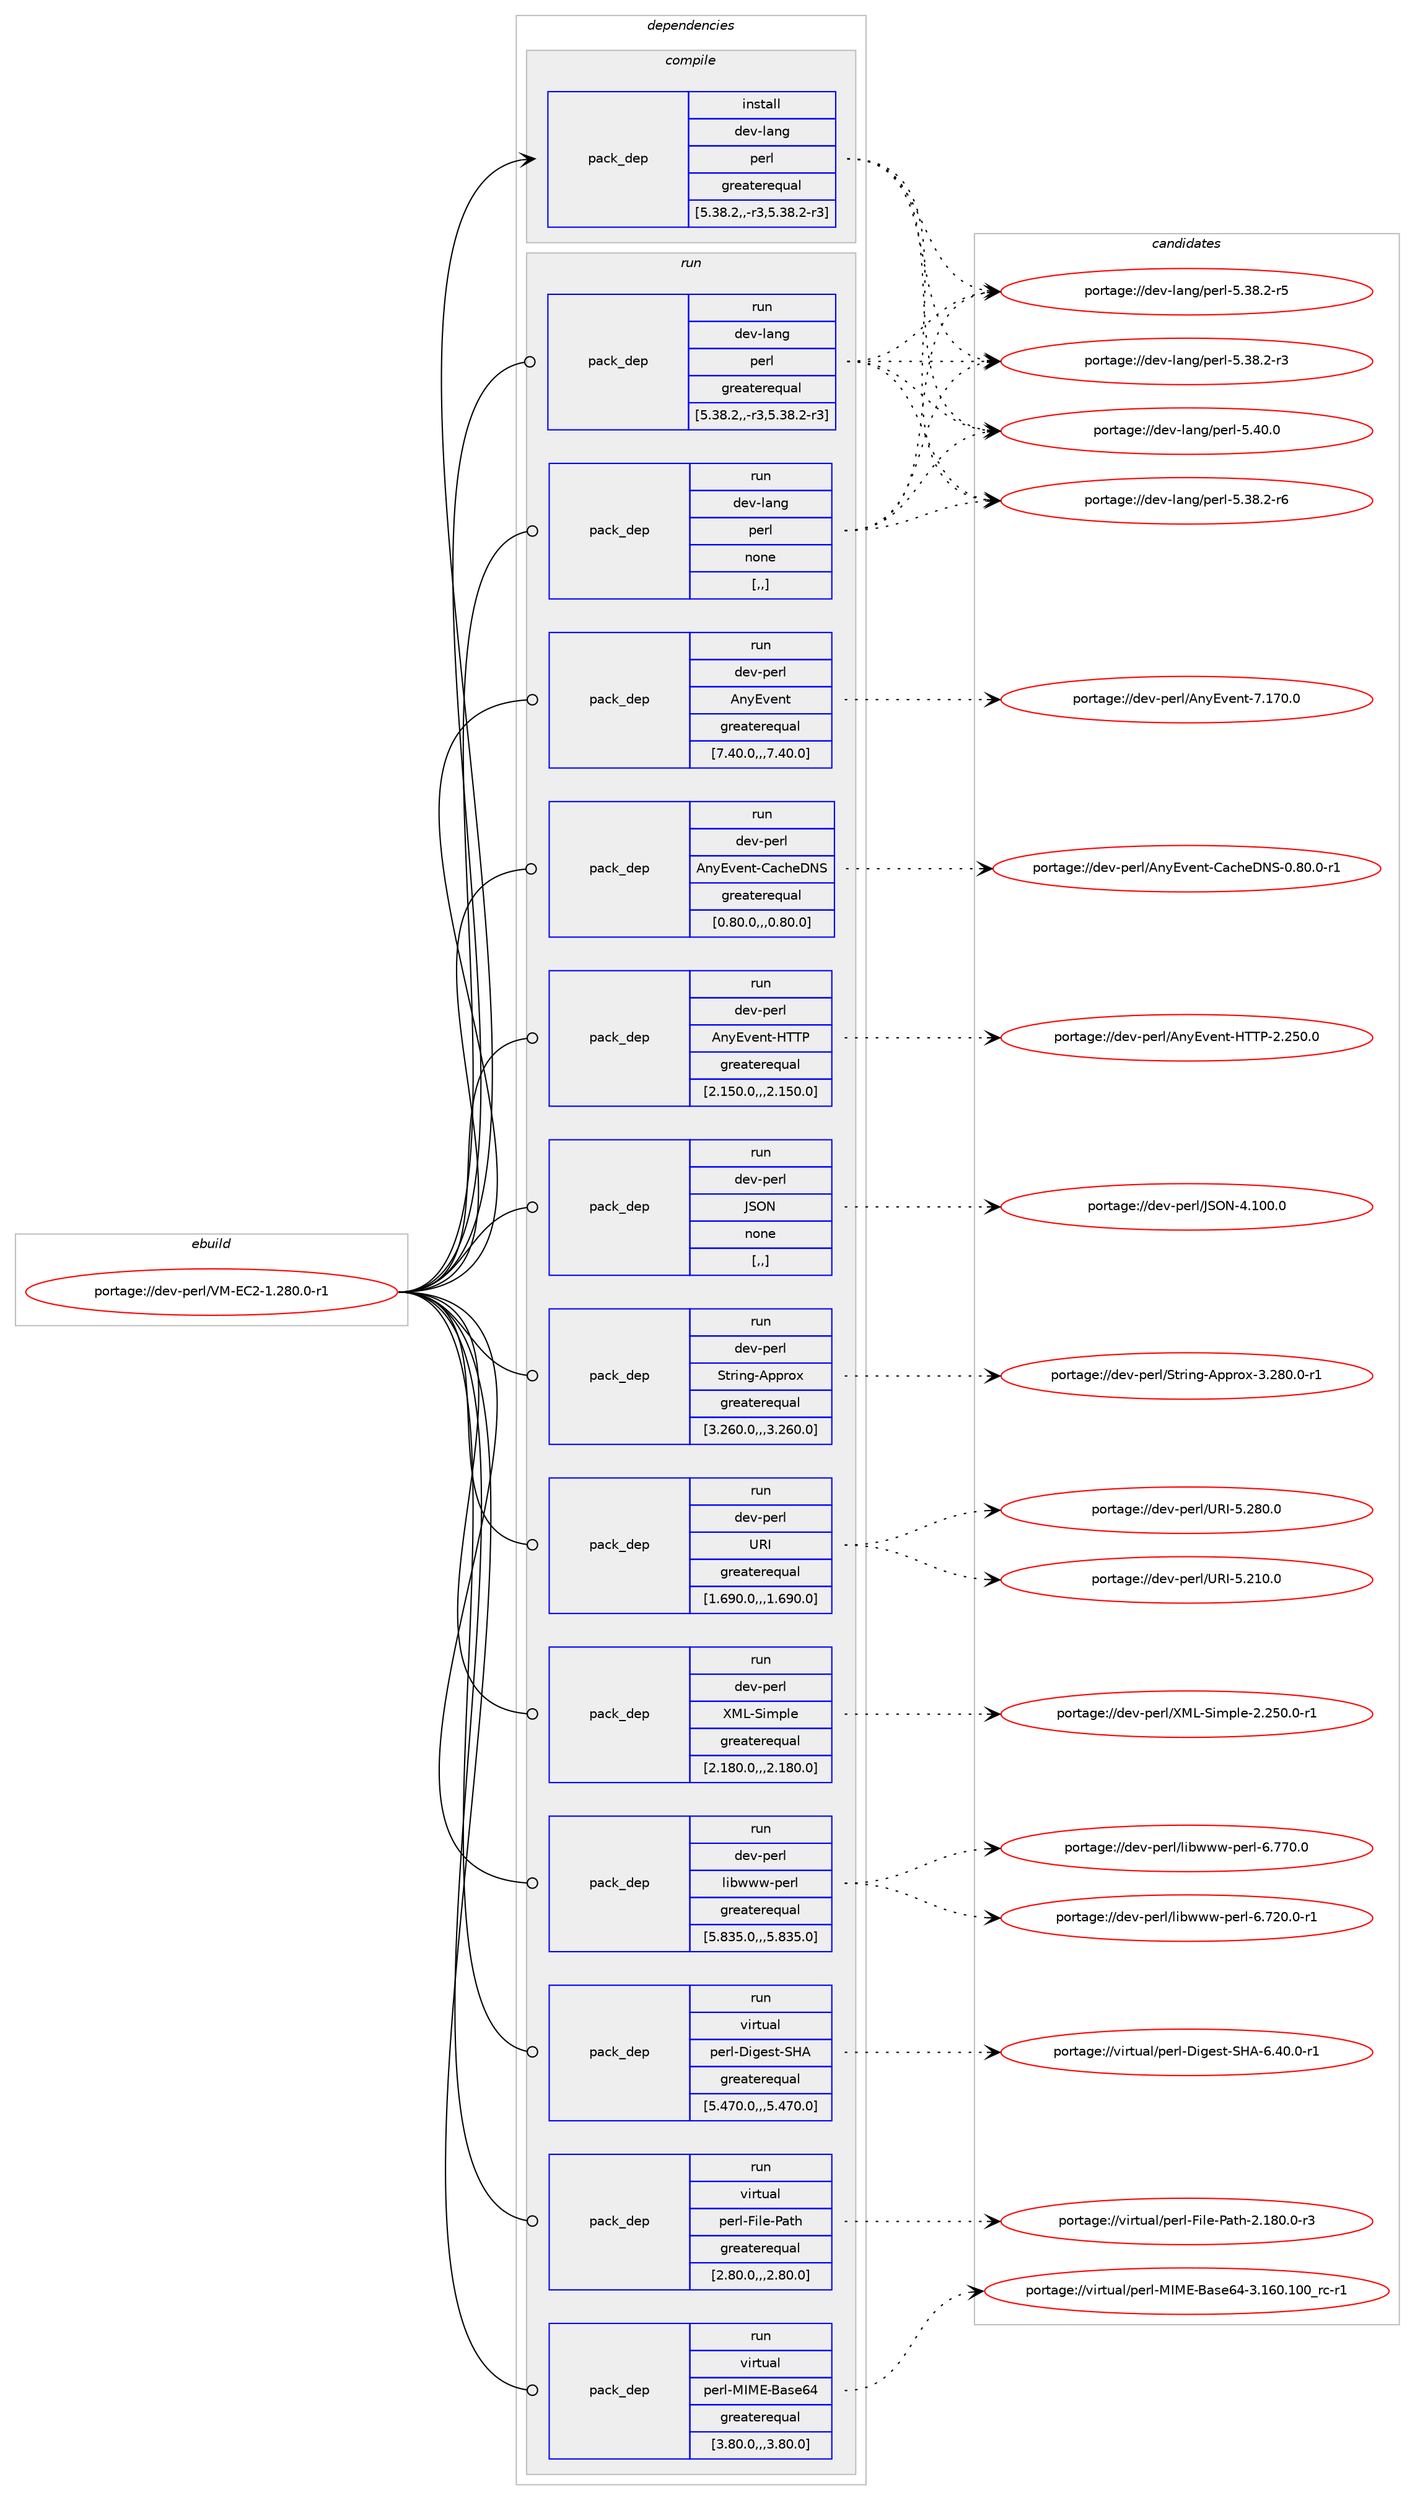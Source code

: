 digraph prolog {

# *************
# Graph options
# *************

newrank=true;
concentrate=true;
compound=true;
graph [rankdir=LR,fontname=Helvetica,fontsize=10,ranksep=1.5];#, ranksep=2.5, nodesep=0.2];
edge  [arrowhead=vee];
node  [fontname=Helvetica,fontsize=10];

# **********
# The ebuild
# **********

subgraph cluster_leftcol {
color=gray;
label=<<i>ebuild</i>>;
id [label="portage://dev-perl/VM-EC2-1.280.0-r1", color=red, width=4, href="../dev-perl/VM-EC2-1.280.0-r1.svg"];
}

# ****************
# The dependencies
# ****************

subgraph cluster_midcol {
color=gray;
label=<<i>dependencies</i>>;
subgraph cluster_compile {
fillcolor="#eeeeee";
style=filled;
label=<<i>compile</i>>;
subgraph pack107427 {
dependency138754 [label=<<TABLE BORDER="0" CELLBORDER="1" CELLSPACING="0" CELLPADDING="4" WIDTH="220"><TR><TD ROWSPAN="6" CELLPADDING="30">pack_dep</TD></TR><TR><TD WIDTH="110">install</TD></TR><TR><TD>dev-lang</TD></TR><TR><TD>perl</TD></TR><TR><TD>greaterequal</TD></TR><TR><TD>[5.38.2,,-r3,5.38.2-r3]</TD></TR></TABLE>>, shape=none, color=blue];
}
id:e -> dependency138754:w [weight=20,style="solid",arrowhead="vee"];
}
subgraph cluster_compileandrun {
fillcolor="#eeeeee";
style=filled;
label=<<i>compile and run</i>>;
}
subgraph cluster_run {
fillcolor="#eeeeee";
style=filled;
label=<<i>run</i>>;
subgraph pack107428 {
dependency138755 [label=<<TABLE BORDER="0" CELLBORDER="1" CELLSPACING="0" CELLPADDING="4" WIDTH="220"><TR><TD ROWSPAN="6" CELLPADDING="30">pack_dep</TD></TR><TR><TD WIDTH="110">run</TD></TR><TR><TD>dev-lang</TD></TR><TR><TD>perl</TD></TR><TR><TD>greaterequal</TD></TR><TR><TD>[5.38.2,,-r3,5.38.2-r3]</TD></TR></TABLE>>, shape=none, color=blue];
}
id:e -> dependency138755:w [weight=20,style="solid",arrowhead="odot"];
subgraph pack107429 {
dependency138756 [label=<<TABLE BORDER="0" CELLBORDER="1" CELLSPACING="0" CELLPADDING="4" WIDTH="220"><TR><TD ROWSPAN="6" CELLPADDING="30">pack_dep</TD></TR><TR><TD WIDTH="110">run</TD></TR><TR><TD>dev-lang</TD></TR><TR><TD>perl</TD></TR><TR><TD>none</TD></TR><TR><TD>[,,]</TD></TR></TABLE>>, shape=none, color=blue];
}
id:e -> dependency138756:w [weight=20,style="solid",arrowhead="odot"];
subgraph pack107430 {
dependency138757 [label=<<TABLE BORDER="0" CELLBORDER="1" CELLSPACING="0" CELLPADDING="4" WIDTH="220"><TR><TD ROWSPAN="6" CELLPADDING="30">pack_dep</TD></TR><TR><TD WIDTH="110">run</TD></TR><TR><TD>dev-perl</TD></TR><TR><TD>AnyEvent</TD></TR><TR><TD>greaterequal</TD></TR><TR><TD>[7.40.0,,,7.40.0]</TD></TR></TABLE>>, shape=none, color=blue];
}
id:e -> dependency138757:w [weight=20,style="solid",arrowhead="odot"];
subgraph pack107431 {
dependency138758 [label=<<TABLE BORDER="0" CELLBORDER="1" CELLSPACING="0" CELLPADDING="4" WIDTH="220"><TR><TD ROWSPAN="6" CELLPADDING="30">pack_dep</TD></TR><TR><TD WIDTH="110">run</TD></TR><TR><TD>dev-perl</TD></TR><TR><TD>AnyEvent-CacheDNS</TD></TR><TR><TD>greaterequal</TD></TR><TR><TD>[0.80.0,,,0.80.0]</TD></TR></TABLE>>, shape=none, color=blue];
}
id:e -> dependency138758:w [weight=20,style="solid",arrowhead="odot"];
subgraph pack107432 {
dependency138759 [label=<<TABLE BORDER="0" CELLBORDER="1" CELLSPACING="0" CELLPADDING="4" WIDTH="220"><TR><TD ROWSPAN="6" CELLPADDING="30">pack_dep</TD></TR><TR><TD WIDTH="110">run</TD></TR><TR><TD>dev-perl</TD></TR><TR><TD>AnyEvent-HTTP</TD></TR><TR><TD>greaterequal</TD></TR><TR><TD>[2.150.0,,,2.150.0]</TD></TR></TABLE>>, shape=none, color=blue];
}
id:e -> dependency138759:w [weight=20,style="solid",arrowhead="odot"];
subgraph pack107433 {
dependency138760 [label=<<TABLE BORDER="0" CELLBORDER="1" CELLSPACING="0" CELLPADDING="4" WIDTH="220"><TR><TD ROWSPAN="6" CELLPADDING="30">pack_dep</TD></TR><TR><TD WIDTH="110">run</TD></TR><TR><TD>dev-perl</TD></TR><TR><TD>JSON</TD></TR><TR><TD>none</TD></TR><TR><TD>[,,]</TD></TR></TABLE>>, shape=none, color=blue];
}
id:e -> dependency138760:w [weight=20,style="solid",arrowhead="odot"];
subgraph pack107434 {
dependency138761 [label=<<TABLE BORDER="0" CELLBORDER="1" CELLSPACING="0" CELLPADDING="4" WIDTH="220"><TR><TD ROWSPAN="6" CELLPADDING="30">pack_dep</TD></TR><TR><TD WIDTH="110">run</TD></TR><TR><TD>dev-perl</TD></TR><TR><TD>String-Approx</TD></TR><TR><TD>greaterequal</TD></TR><TR><TD>[3.260.0,,,3.260.0]</TD></TR></TABLE>>, shape=none, color=blue];
}
id:e -> dependency138761:w [weight=20,style="solid",arrowhead="odot"];
subgraph pack107435 {
dependency138762 [label=<<TABLE BORDER="0" CELLBORDER="1" CELLSPACING="0" CELLPADDING="4" WIDTH="220"><TR><TD ROWSPAN="6" CELLPADDING="30">pack_dep</TD></TR><TR><TD WIDTH="110">run</TD></TR><TR><TD>dev-perl</TD></TR><TR><TD>URI</TD></TR><TR><TD>greaterequal</TD></TR><TR><TD>[1.690.0,,,1.690.0]</TD></TR></TABLE>>, shape=none, color=blue];
}
id:e -> dependency138762:w [weight=20,style="solid",arrowhead="odot"];
subgraph pack107436 {
dependency138763 [label=<<TABLE BORDER="0" CELLBORDER="1" CELLSPACING="0" CELLPADDING="4" WIDTH="220"><TR><TD ROWSPAN="6" CELLPADDING="30">pack_dep</TD></TR><TR><TD WIDTH="110">run</TD></TR><TR><TD>dev-perl</TD></TR><TR><TD>XML-Simple</TD></TR><TR><TD>greaterequal</TD></TR><TR><TD>[2.180.0,,,2.180.0]</TD></TR></TABLE>>, shape=none, color=blue];
}
id:e -> dependency138763:w [weight=20,style="solid",arrowhead="odot"];
subgraph pack107437 {
dependency138764 [label=<<TABLE BORDER="0" CELLBORDER="1" CELLSPACING="0" CELLPADDING="4" WIDTH="220"><TR><TD ROWSPAN="6" CELLPADDING="30">pack_dep</TD></TR><TR><TD WIDTH="110">run</TD></TR><TR><TD>dev-perl</TD></TR><TR><TD>libwww-perl</TD></TR><TR><TD>greaterequal</TD></TR><TR><TD>[5.835.0,,,5.835.0]</TD></TR></TABLE>>, shape=none, color=blue];
}
id:e -> dependency138764:w [weight=20,style="solid",arrowhead="odot"];
subgraph pack107438 {
dependency138765 [label=<<TABLE BORDER="0" CELLBORDER="1" CELLSPACING="0" CELLPADDING="4" WIDTH="220"><TR><TD ROWSPAN="6" CELLPADDING="30">pack_dep</TD></TR><TR><TD WIDTH="110">run</TD></TR><TR><TD>virtual</TD></TR><TR><TD>perl-Digest-SHA</TD></TR><TR><TD>greaterequal</TD></TR><TR><TD>[5.470.0,,,5.470.0]</TD></TR></TABLE>>, shape=none, color=blue];
}
id:e -> dependency138765:w [weight=20,style="solid",arrowhead="odot"];
subgraph pack107439 {
dependency138766 [label=<<TABLE BORDER="0" CELLBORDER="1" CELLSPACING="0" CELLPADDING="4" WIDTH="220"><TR><TD ROWSPAN="6" CELLPADDING="30">pack_dep</TD></TR><TR><TD WIDTH="110">run</TD></TR><TR><TD>virtual</TD></TR><TR><TD>perl-File-Path</TD></TR><TR><TD>greaterequal</TD></TR><TR><TD>[2.80.0,,,2.80.0]</TD></TR></TABLE>>, shape=none, color=blue];
}
id:e -> dependency138766:w [weight=20,style="solid",arrowhead="odot"];
subgraph pack107440 {
dependency138767 [label=<<TABLE BORDER="0" CELLBORDER="1" CELLSPACING="0" CELLPADDING="4" WIDTH="220"><TR><TD ROWSPAN="6" CELLPADDING="30">pack_dep</TD></TR><TR><TD WIDTH="110">run</TD></TR><TR><TD>virtual</TD></TR><TR><TD>perl-MIME-Base64</TD></TR><TR><TD>greaterequal</TD></TR><TR><TD>[3.80.0,,,3.80.0]</TD></TR></TABLE>>, shape=none, color=blue];
}
id:e -> dependency138767:w [weight=20,style="solid",arrowhead="odot"];
}
}

# **************
# The candidates
# **************

subgraph cluster_choices {
rank=same;
color=gray;
label=<<i>candidates</i>>;

subgraph choice107427 {
color=black;
nodesep=1;
choice10010111845108971101034711210111410845534652484648 [label="portage://dev-lang/perl-5.40.0", color=red, width=4,href="../dev-lang/perl-5.40.0.svg"];
choice100101118451089711010347112101114108455346515646504511454 [label="portage://dev-lang/perl-5.38.2-r6", color=red, width=4,href="../dev-lang/perl-5.38.2-r6.svg"];
choice100101118451089711010347112101114108455346515646504511453 [label="portage://dev-lang/perl-5.38.2-r5", color=red, width=4,href="../dev-lang/perl-5.38.2-r5.svg"];
choice100101118451089711010347112101114108455346515646504511451 [label="portage://dev-lang/perl-5.38.2-r3", color=red, width=4,href="../dev-lang/perl-5.38.2-r3.svg"];
dependency138754:e -> choice10010111845108971101034711210111410845534652484648:w [style=dotted,weight="100"];
dependency138754:e -> choice100101118451089711010347112101114108455346515646504511454:w [style=dotted,weight="100"];
dependency138754:e -> choice100101118451089711010347112101114108455346515646504511453:w [style=dotted,weight="100"];
dependency138754:e -> choice100101118451089711010347112101114108455346515646504511451:w [style=dotted,weight="100"];
}
subgraph choice107428 {
color=black;
nodesep=1;
choice10010111845108971101034711210111410845534652484648 [label="portage://dev-lang/perl-5.40.0", color=red, width=4,href="../dev-lang/perl-5.40.0.svg"];
choice100101118451089711010347112101114108455346515646504511454 [label="portage://dev-lang/perl-5.38.2-r6", color=red, width=4,href="../dev-lang/perl-5.38.2-r6.svg"];
choice100101118451089711010347112101114108455346515646504511453 [label="portage://dev-lang/perl-5.38.2-r5", color=red, width=4,href="../dev-lang/perl-5.38.2-r5.svg"];
choice100101118451089711010347112101114108455346515646504511451 [label="portage://dev-lang/perl-5.38.2-r3", color=red, width=4,href="../dev-lang/perl-5.38.2-r3.svg"];
dependency138755:e -> choice10010111845108971101034711210111410845534652484648:w [style=dotted,weight="100"];
dependency138755:e -> choice100101118451089711010347112101114108455346515646504511454:w [style=dotted,weight="100"];
dependency138755:e -> choice100101118451089711010347112101114108455346515646504511453:w [style=dotted,weight="100"];
dependency138755:e -> choice100101118451089711010347112101114108455346515646504511451:w [style=dotted,weight="100"];
}
subgraph choice107429 {
color=black;
nodesep=1;
choice10010111845108971101034711210111410845534652484648 [label="portage://dev-lang/perl-5.40.0", color=red, width=4,href="../dev-lang/perl-5.40.0.svg"];
choice100101118451089711010347112101114108455346515646504511454 [label="portage://dev-lang/perl-5.38.2-r6", color=red, width=4,href="../dev-lang/perl-5.38.2-r6.svg"];
choice100101118451089711010347112101114108455346515646504511453 [label="portage://dev-lang/perl-5.38.2-r5", color=red, width=4,href="../dev-lang/perl-5.38.2-r5.svg"];
choice100101118451089711010347112101114108455346515646504511451 [label="portage://dev-lang/perl-5.38.2-r3", color=red, width=4,href="../dev-lang/perl-5.38.2-r3.svg"];
dependency138756:e -> choice10010111845108971101034711210111410845534652484648:w [style=dotted,weight="100"];
dependency138756:e -> choice100101118451089711010347112101114108455346515646504511454:w [style=dotted,weight="100"];
dependency138756:e -> choice100101118451089711010347112101114108455346515646504511453:w [style=dotted,weight="100"];
dependency138756:e -> choice100101118451089711010347112101114108455346515646504511451:w [style=dotted,weight="100"];
}
subgraph choice107430 {
color=black;
nodesep=1;
choice100101118451121011141084765110121691181011101164555464955484648 [label="portage://dev-perl/AnyEvent-7.170.0", color=red, width=4,href="../dev-perl/AnyEvent-7.170.0.svg"];
dependency138757:e -> choice100101118451121011141084765110121691181011101164555464955484648:w [style=dotted,weight="100"];
}
subgraph choice107431 {
color=black;
nodesep=1;
choice1001011184511210111410847651101216911810111011645679799104101687883454846564846484511449 [label="portage://dev-perl/AnyEvent-CacheDNS-0.80.0-r1", color=red, width=4,href="../dev-perl/AnyEvent-CacheDNS-0.80.0-r1.svg"];
dependency138758:e -> choice1001011184511210111410847651101216911810111011645679799104101687883454846564846484511449:w [style=dotted,weight="100"];
}
subgraph choice107432 {
color=black;
nodesep=1;
choice1001011184511210111410847651101216911810111011645728484804550465053484648 [label="portage://dev-perl/AnyEvent-HTTP-2.250.0", color=red, width=4,href="../dev-perl/AnyEvent-HTTP-2.250.0.svg"];
dependency138759:e -> choice1001011184511210111410847651101216911810111011645728484804550465053484648:w [style=dotted,weight="100"];
}
subgraph choice107433 {
color=black;
nodesep=1;
choice1001011184511210111410847748379784552464948484648 [label="portage://dev-perl/JSON-4.100.0", color=red, width=4,href="../dev-perl/JSON-4.100.0.svg"];
dependency138760:e -> choice1001011184511210111410847748379784552464948484648:w [style=dotted,weight="100"];
}
subgraph choice107434 {
color=black;
nodesep=1;
choice100101118451121011141084783116114105110103456511211211411112045514650564846484511449 [label="portage://dev-perl/String-Approx-3.280.0-r1", color=red, width=4,href="../dev-perl/String-Approx-3.280.0-r1.svg"];
dependency138761:e -> choice100101118451121011141084783116114105110103456511211211411112045514650564846484511449:w [style=dotted,weight="100"];
}
subgraph choice107435 {
color=black;
nodesep=1;
choice10010111845112101114108478582734553465056484648 [label="portage://dev-perl/URI-5.280.0", color=red, width=4,href="../dev-perl/URI-5.280.0.svg"];
choice10010111845112101114108478582734553465049484648 [label="portage://dev-perl/URI-5.210.0", color=red, width=4,href="../dev-perl/URI-5.210.0.svg"];
dependency138762:e -> choice10010111845112101114108478582734553465056484648:w [style=dotted,weight="100"];
dependency138762:e -> choice10010111845112101114108478582734553465049484648:w [style=dotted,weight="100"];
}
subgraph choice107436 {
color=black;
nodesep=1;
choice1001011184511210111410847887776458310510911210810145504650534846484511449 [label="portage://dev-perl/XML-Simple-2.250.0-r1", color=red, width=4,href="../dev-perl/XML-Simple-2.250.0-r1.svg"];
dependency138763:e -> choice1001011184511210111410847887776458310510911210810145504650534846484511449:w [style=dotted,weight="100"];
}
subgraph choice107437 {
color=black;
nodesep=1;
choice100101118451121011141084710810598119119119451121011141084554465555484648 [label="portage://dev-perl/libwww-perl-6.770.0", color=red, width=4,href="../dev-perl/libwww-perl-6.770.0.svg"];
choice1001011184511210111410847108105981191191194511210111410845544655504846484511449 [label="portage://dev-perl/libwww-perl-6.720.0-r1", color=red, width=4,href="../dev-perl/libwww-perl-6.720.0-r1.svg"];
dependency138764:e -> choice100101118451121011141084710810598119119119451121011141084554465555484648:w [style=dotted,weight="100"];
dependency138764:e -> choice1001011184511210111410847108105981191191194511210111410845544655504846484511449:w [style=dotted,weight="100"];
}
subgraph choice107438 {
color=black;
nodesep=1;
choice1181051141161179710847112101114108456810510310111511645837265455446524846484511449 [label="portage://virtual/perl-Digest-SHA-6.40.0-r1", color=red, width=4,href="../virtual/perl-Digest-SHA-6.40.0-r1.svg"];
dependency138765:e -> choice1181051141161179710847112101114108456810510310111511645837265455446524846484511449:w [style=dotted,weight="100"];
}
subgraph choice107439 {
color=black;
nodesep=1;
choice1181051141161179710847112101114108457010510810145809711610445504649564846484511451 [label="portage://virtual/perl-File-Path-2.180.0-r3", color=red, width=4,href="../virtual/perl-File-Path-2.180.0-r3.svg"];
dependency138766:e -> choice1181051141161179710847112101114108457010510810145809711610445504649564846484511451:w [style=dotted,weight="100"];
}
subgraph choice107440 {
color=black;
nodesep=1;
choice1181051141161179710847112101114108457773776945669711510154524551464954484649484895114994511449 [label="portage://virtual/perl-MIME-Base64-3.160.100_rc-r1", color=red, width=4,href="../virtual/perl-MIME-Base64-3.160.100_rc-r1.svg"];
dependency138767:e -> choice1181051141161179710847112101114108457773776945669711510154524551464954484649484895114994511449:w [style=dotted,weight="100"];
}
}

}
